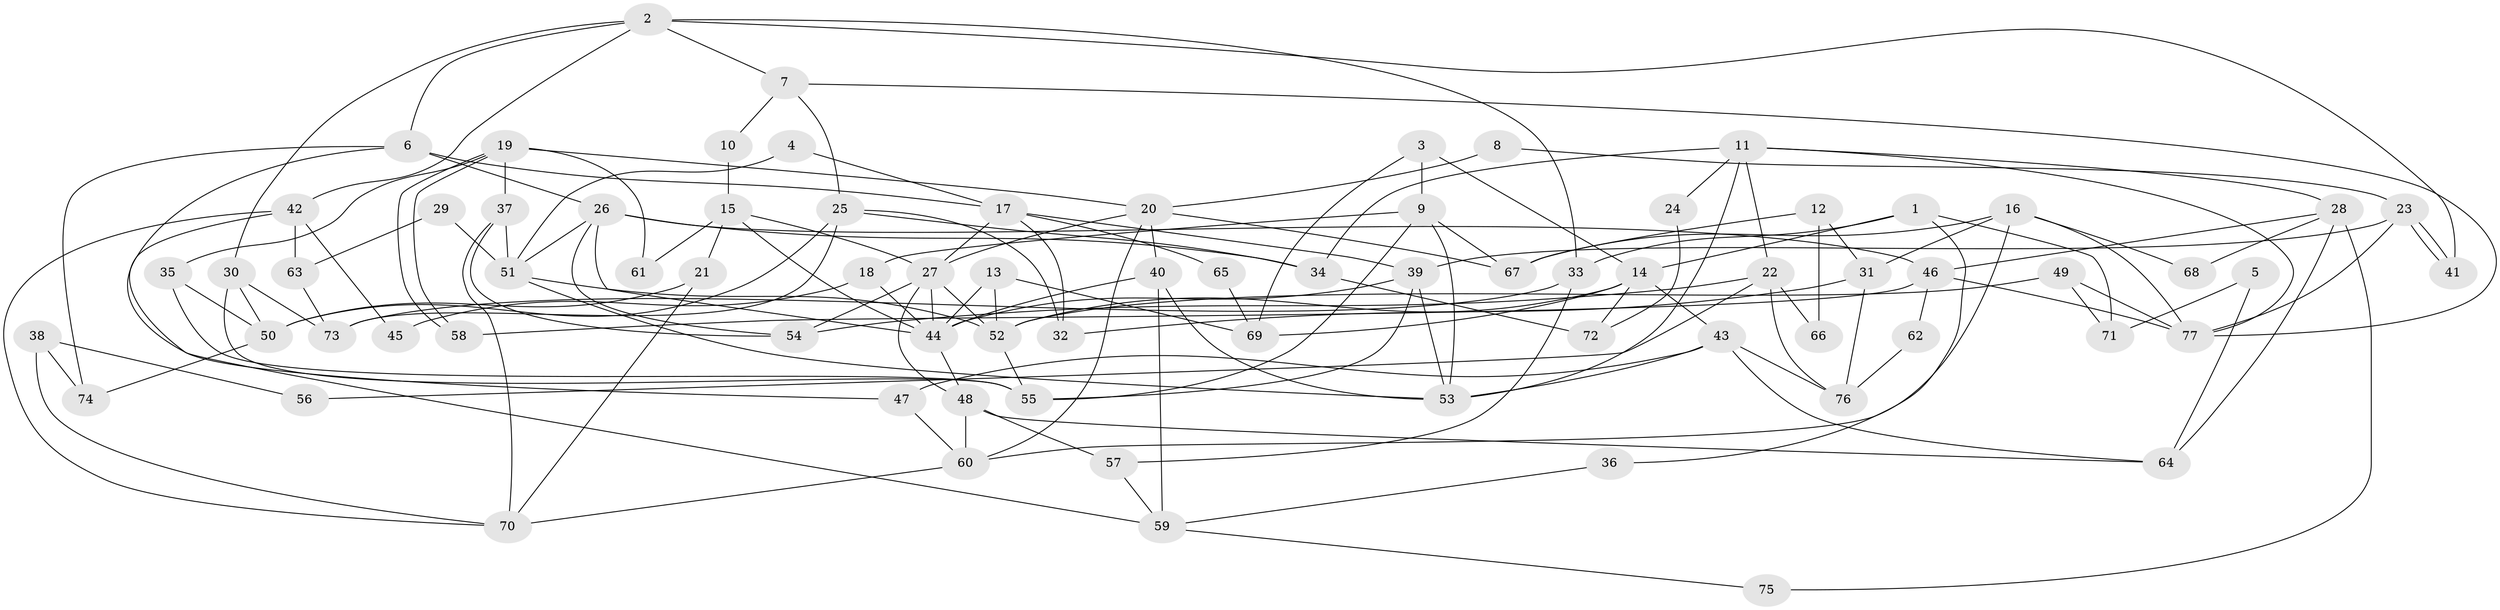 // Generated by graph-tools (version 1.1) at 2025/50/03/09/25 03:50:11]
// undirected, 77 vertices, 154 edges
graph export_dot {
graph [start="1"]
  node [color=gray90,style=filled];
  1;
  2;
  3;
  4;
  5;
  6;
  7;
  8;
  9;
  10;
  11;
  12;
  13;
  14;
  15;
  16;
  17;
  18;
  19;
  20;
  21;
  22;
  23;
  24;
  25;
  26;
  27;
  28;
  29;
  30;
  31;
  32;
  33;
  34;
  35;
  36;
  37;
  38;
  39;
  40;
  41;
  42;
  43;
  44;
  45;
  46;
  47;
  48;
  49;
  50;
  51;
  52;
  53;
  54;
  55;
  56;
  57;
  58;
  59;
  60;
  61;
  62;
  63;
  64;
  65;
  66;
  67;
  68;
  69;
  70;
  71;
  72;
  73;
  74;
  75;
  76;
  77;
  1 -- 33;
  1 -- 14;
  1 -- 36;
  1 -- 71;
  2 -- 6;
  2 -- 30;
  2 -- 7;
  2 -- 33;
  2 -- 41;
  2 -- 42;
  3 -- 9;
  3 -- 14;
  3 -- 69;
  4 -- 51;
  4 -- 17;
  5 -- 64;
  5 -- 71;
  6 -- 26;
  6 -- 17;
  6 -- 47;
  6 -- 74;
  7 -- 77;
  7 -- 10;
  7 -- 25;
  8 -- 23;
  8 -- 20;
  9 -- 67;
  9 -- 55;
  9 -- 18;
  9 -- 53;
  10 -- 15;
  11 -- 28;
  11 -- 53;
  11 -- 22;
  11 -- 24;
  11 -- 34;
  11 -- 77;
  12 -- 31;
  12 -- 67;
  12 -- 66;
  13 -- 44;
  13 -- 69;
  13 -- 52;
  14 -- 52;
  14 -- 43;
  14 -- 69;
  14 -- 72;
  15 -- 27;
  15 -- 44;
  15 -- 21;
  15 -- 61;
  16 -- 60;
  16 -- 77;
  16 -- 31;
  16 -- 67;
  16 -- 68;
  17 -- 39;
  17 -- 32;
  17 -- 27;
  17 -- 65;
  18 -- 44;
  18 -- 45;
  19 -- 20;
  19 -- 58;
  19 -- 58;
  19 -- 35;
  19 -- 37;
  19 -- 61;
  20 -- 27;
  20 -- 40;
  20 -- 60;
  20 -- 67;
  21 -- 50;
  21 -- 70;
  22 -- 54;
  22 -- 56;
  22 -- 66;
  22 -- 76;
  23 -- 41;
  23 -- 41;
  23 -- 39;
  23 -- 77;
  24 -- 72;
  25 -- 34;
  25 -- 32;
  25 -- 50;
  25 -- 73;
  26 -- 44;
  26 -- 51;
  26 -- 34;
  26 -- 46;
  26 -- 54;
  27 -- 52;
  27 -- 44;
  27 -- 48;
  27 -- 54;
  28 -- 46;
  28 -- 64;
  28 -- 68;
  28 -- 75;
  29 -- 63;
  29 -- 51;
  30 -- 50;
  30 -- 73;
  30 -- 55;
  31 -- 76;
  31 -- 32;
  33 -- 57;
  33 -- 73;
  34 -- 72;
  35 -- 55;
  35 -- 50;
  36 -- 59;
  37 -- 54;
  37 -- 51;
  37 -- 70;
  38 -- 70;
  38 -- 74;
  38 -- 56;
  39 -- 53;
  39 -- 44;
  39 -- 55;
  40 -- 44;
  40 -- 53;
  40 -- 59;
  42 -- 70;
  42 -- 45;
  42 -- 59;
  42 -- 63;
  43 -- 53;
  43 -- 47;
  43 -- 64;
  43 -- 76;
  44 -- 48;
  46 -- 77;
  46 -- 58;
  46 -- 62;
  47 -- 60;
  48 -- 60;
  48 -- 57;
  48 -- 64;
  49 -- 52;
  49 -- 77;
  49 -- 71;
  50 -- 74;
  51 -- 52;
  51 -- 53;
  52 -- 55;
  57 -- 59;
  59 -- 75;
  60 -- 70;
  62 -- 76;
  63 -- 73;
  65 -- 69;
}
